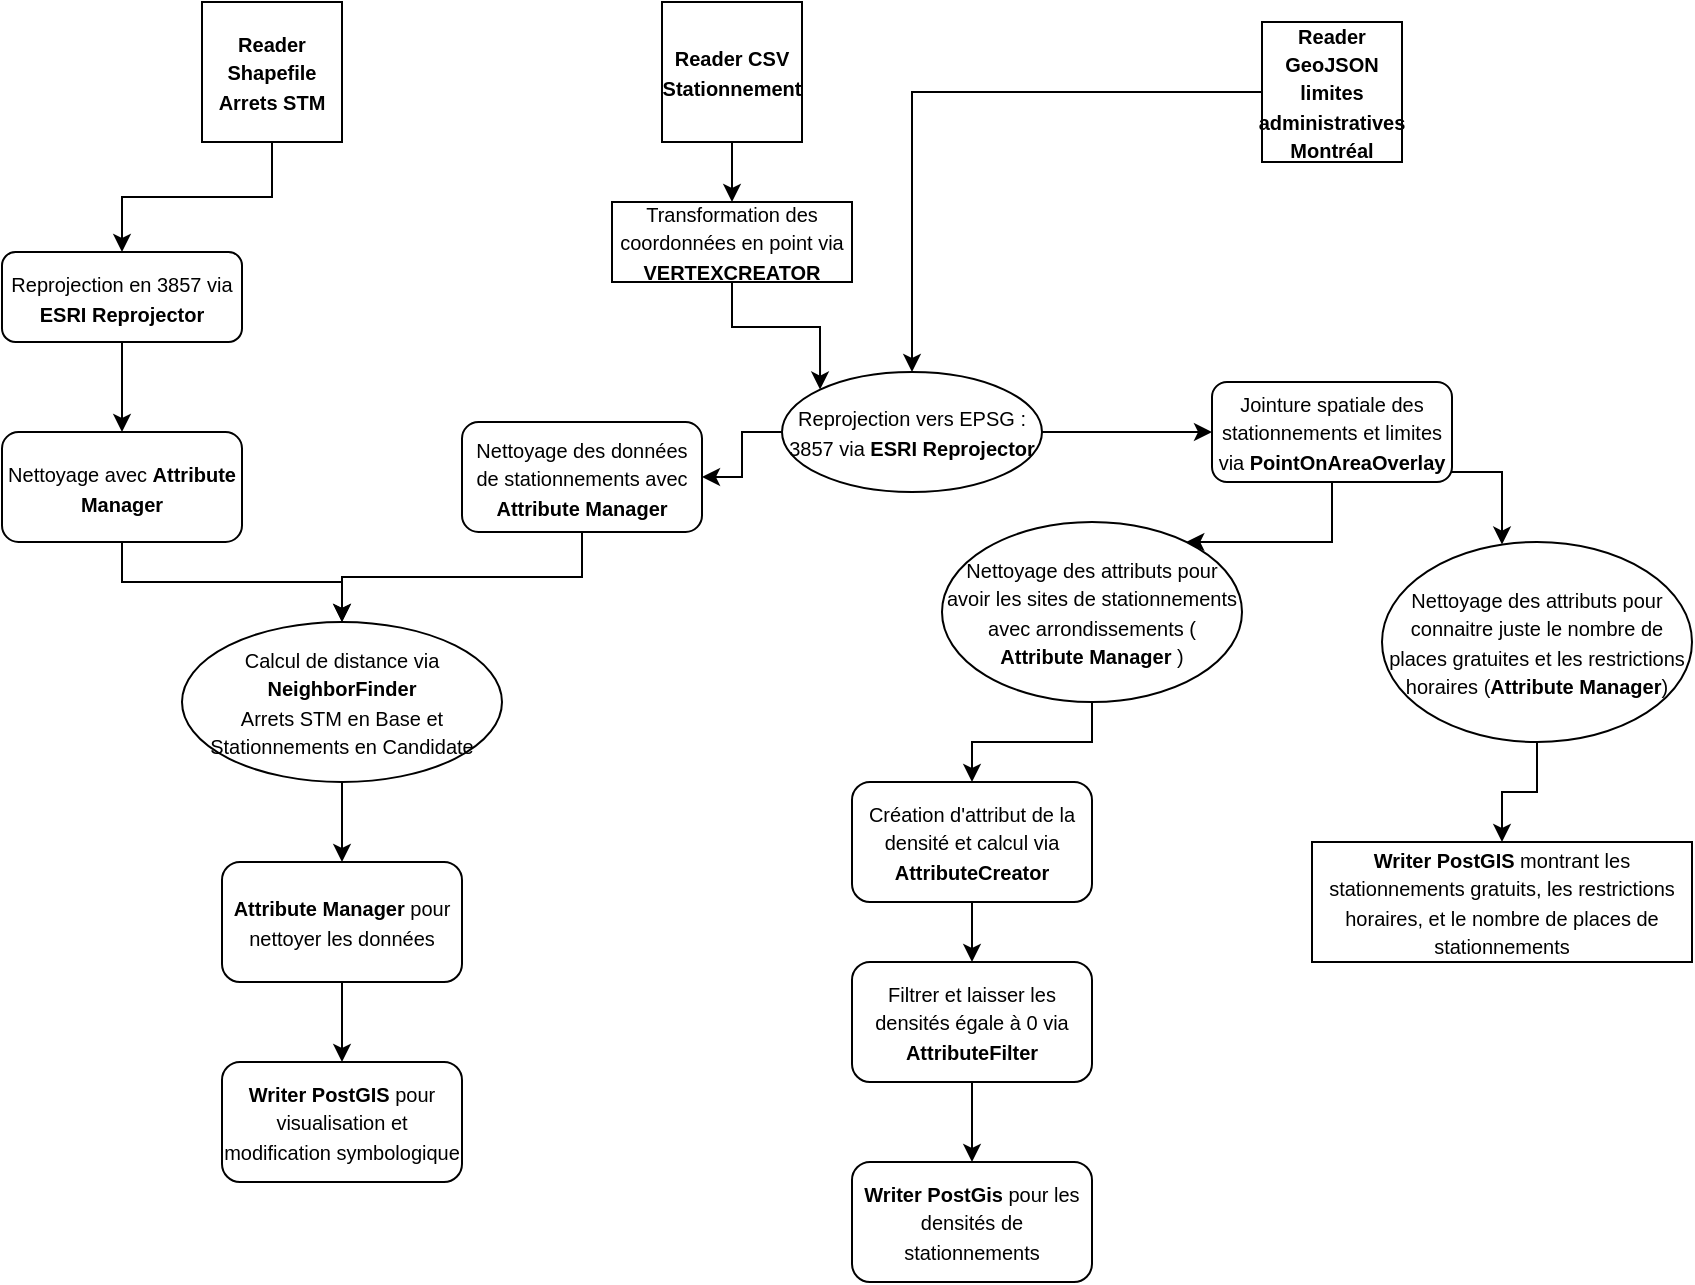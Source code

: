 <mxfile version="26.1.0">
  <diagram name="Page-1" id="WL6nOhDG4z1uNAzlub7u">
    <mxGraphModel dx="986" dy="541" grid="1" gridSize="10" guides="1" tooltips="1" connect="1" arrows="1" fold="1" page="1" pageScale="1" pageWidth="850" pageHeight="1100" math="0" shadow="0">
      <root>
        <mxCell id="0" />
        <mxCell id="1" parent="0" />
        <mxCell id="ilFfyxpu3PWhFrHgzOiB-9" value="" style="edgeStyle=orthogonalEdgeStyle;rounded=0;orthogonalLoop=1;jettySize=auto;html=1;" parent="1" source="ilFfyxpu3PWhFrHgzOiB-1" target="ilFfyxpu3PWhFrHgzOiB-8" edge="1">
          <mxGeometry relative="1" as="geometry" />
        </mxCell>
        <mxCell id="ilFfyxpu3PWhFrHgzOiB-1" value="&lt;b&gt;&lt;font style=&quot;font-size: 10px;&quot;&gt;Reader CSV Stationnement&lt;/font&gt;&lt;/b&gt;" style="whiteSpace=wrap;html=1;aspect=fixed;" parent="1" vertex="1">
          <mxGeometry x="330" y="30" width="70" height="70" as="geometry" />
        </mxCell>
        <mxCell id="ilFfyxpu3PWhFrHgzOiB-11" value="" style="edgeStyle=orthogonalEdgeStyle;rounded=0;orthogonalLoop=1;jettySize=auto;html=1;" parent="1" source="ilFfyxpu3PWhFrHgzOiB-2" target="ilFfyxpu3PWhFrHgzOiB-4" edge="1">
          <mxGeometry relative="1" as="geometry" />
        </mxCell>
        <mxCell id="ilFfyxpu3PWhFrHgzOiB-2" value="&lt;b&gt;&lt;font style=&quot;font-size: 10px;&quot;&gt;Reader GeoJSON limites administratives Montréal&lt;/font&gt;&lt;/b&gt;" style="whiteSpace=wrap;html=1;aspect=fixed;" parent="1" vertex="1">
          <mxGeometry x="630" y="40" width="70" height="70" as="geometry" />
        </mxCell>
        <mxCell id="ilFfyxpu3PWhFrHgzOiB-3" style="edgeStyle=orthogonalEdgeStyle;rounded=0;orthogonalLoop=1;jettySize=auto;html=1;exitX=0.5;exitY=1;exitDx=0;exitDy=0;" parent="1" source="ilFfyxpu3PWhFrHgzOiB-1" target="ilFfyxpu3PWhFrHgzOiB-1" edge="1">
          <mxGeometry relative="1" as="geometry" />
        </mxCell>
        <mxCell id="osBCSfrFB3hvQAAodffK-1" value="" style="edgeStyle=orthogonalEdgeStyle;rounded=0;orthogonalLoop=1;jettySize=auto;html=1;" parent="1" source="ilFfyxpu3PWhFrHgzOiB-4" target="ilFfyxpu3PWhFrHgzOiB-13" edge="1">
          <mxGeometry relative="1" as="geometry" />
        </mxCell>
        <mxCell id="osBCSfrFB3hvQAAodffK-13" value="" style="edgeStyle=orthogonalEdgeStyle;rounded=0;orthogonalLoop=1;jettySize=auto;html=1;" parent="1" source="ilFfyxpu3PWhFrHgzOiB-4" target="osBCSfrFB3hvQAAodffK-12" edge="1">
          <mxGeometry relative="1" as="geometry" />
        </mxCell>
        <mxCell id="ilFfyxpu3PWhFrHgzOiB-4" value="&lt;font style=&quot;font-size: 10px;&quot;&gt;Reprojection vers EPSG : 3857 via &lt;b&gt;ESRI Reprojector&lt;/b&gt;&lt;/font&gt;" style="ellipse;whiteSpace=wrap;html=1;" parent="1" vertex="1">
          <mxGeometry x="390" y="215" width="130" height="60" as="geometry" />
        </mxCell>
        <mxCell id="ilFfyxpu3PWhFrHgzOiB-10" value="" style="edgeStyle=orthogonalEdgeStyle;rounded=0;orthogonalLoop=1;jettySize=auto;html=1;entryX=0;entryY=0;entryDx=0;entryDy=0;" parent="1" source="ilFfyxpu3PWhFrHgzOiB-8" target="ilFfyxpu3PWhFrHgzOiB-4" edge="1">
          <mxGeometry relative="1" as="geometry" />
        </mxCell>
        <mxCell id="ilFfyxpu3PWhFrHgzOiB-8" value="&lt;font style=&quot;font-size: 10px;&quot;&gt;Transformation des coordonnées en point via &lt;b&gt;VERTEXCREATOR&lt;/b&gt;&lt;/font&gt;" style="rounded=0;whiteSpace=wrap;html=1;" parent="1" vertex="1">
          <mxGeometry x="305" y="130" width="120" height="40" as="geometry" />
        </mxCell>
        <mxCell id="ilFfyxpu3PWhFrHgzOiB-18" value="" style="edgeStyle=orthogonalEdgeStyle;rounded=0;orthogonalLoop=1;jettySize=auto;html=1;" parent="1" source="ilFfyxpu3PWhFrHgzOiB-13" target="ilFfyxpu3PWhFrHgzOiB-15" edge="1">
          <mxGeometry relative="1" as="geometry">
            <Array as="points">
              <mxPoint x="750" y="265" />
            </Array>
          </mxGeometry>
        </mxCell>
        <mxCell id="osBCSfrFB3hvQAAodffK-5" value="" style="edgeStyle=orthogonalEdgeStyle;rounded=0;orthogonalLoop=1;jettySize=auto;html=1;" parent="1" source="ilFfyxpu3PWhFrHgzOiB-13" target="ilFfyxpu3PWhFrHgzOiB-19" edge="1">
          <mxGeometry relative="1" as="geometry">
            <Array as="points">
              <mxPoint x="665" y="300" />
            </Array>
          </mxGeometry>
        </mxCell>
        <mxCell id="ilFfyxpu3PWhFrHgzOiB-13" value="&lt;font style=&quot;font-size: 10px;&quot;&gt;Jointure spatiale des stationnements et limites via &lt;b&gt;PointOnAreaOverlay&lt;/b&gt;&lt;/font&gt;" style="rounded=1;whiteSpace=wrap;html=1;" parent="1" vertex="1">
          <mxGeometry x="605" y="220" width="120" height="50" as="geometry" />
        </mxCell>
        <mxCell id="ilFfyxpu3PWhFrHgzOiB-23" value="" style="edgeStyle=orthogonalEdgeStyle;rounded=0;orthogonalLoop=1;jettySize=auto;html=1;" parent="1" source="ilFfyxpu3PWhFrHgzOiB-15" target="ilFfyxpu3PWhFrHgzOiB-22" edge="1">
          <mxGeometry relative="1" as="geometry" />
        </mxCell>
        <mxCell id="ilFfyxpu3PWhFrHgzOiB-15" value="&lt;font style=&quot;font-size: 10px;&quot;&gt;Nettoyage des attributs pour connaitre juste le nombre de places gratuites et les restrictions horaires (&lt;b&gt;Attribute Manager&lt;/b&gt;)&lt;/font&gt;" style="ellipse;whiteSpace=wrap;html=1;" parent="1" vertex="1">
          <mxGeometry x="690" y="300" width="155" height="100" as="geometry" />
        </mxCell>
        <mxCell id="xjBDdDFHArEvRnXjWHRY-2" value="" style="edgeStyle=orthogonalEdgeStyle;rounded=0;orthogonalLoop=1;jettySize=auto;html=1;" edge="1" parent="1" source="ilFfyxpu3PWhFrHgzOiB-19" target="xjBDdDFHArEvRnXjWHRY-1">
          <mxGeometry relative="1" as="geometry" />
        </mxCell>
        <mxCell id="ilFfyxpu3PWhFrHgzOiB-19" value="&lt;font style=&quot;font-size: 10px;&quot;&gt;Nettoyage des attributs pour avoir les sites de stationnements avec arrondissements ( &lt;b&gt;Attribute Manager&lt;/b&gt; )&lt;/font&gt;" style="ellipse;whiteSpace=wrap;html=1;rotation=0;" parent="1" vertex="1">
          <mxGeometry x="470" y="290" width="150" height="90" as="geometry" />
        </mxCell>
        <mxCell id="ilFfyxpu3PWhFrHgzOiB-22" value="&lt;font style=&quot;font-size: 10px;&quot;&gt;&lt;b&gt;Writer PostGIS&lt;/b&gt; montrant les stationnements gratuits, les restrictions horaires, et le nombre de places de stationnements&lt;/font&gt;" style="rounded=0;whiteSpace=wrap;html=1;" parent="1" vertex="1">
          <mxGeometry x="655" y="450" width="190" height="60" as="geometry" />
        </mxCell>
        <mxCell id="osBCSfrFB3hvQAAodffK-9" value="" style="edgeStyle=orthogonalEdgeStyle;rounded=0;orthogonalLoop=1;jettySize=auto;html=1;" parent="1" source="osBCSfrFB3hvQAAodffK-6" target="osBCSfrFB3hvQAAodffK-8" edge="1">
          <mxGeometry relative="1" as="geometry" />
        </mxCell>
        <mxCell id="osBCSfrFB3hvQAAodffK-6" value="&lt;b&gt;&lt;font style=&quot;font-size: 10px;&quot;&gt;Reader Shapefile Arrets STM&lt;/font&gt;&lt;/b&gt;" style="whiteSpace=wrap;html=1;aspect=fixed;" parent="1" vertex="1">
          <mxGeometry x="100" y="30" width="70" height="70" as="geometry" />
        </mxCell>
        <mxCell id="osBCSfrFB3hvQAAodffK-11" value="" style="edgeStyle=orthogonalEdgeStyle;rounded=0;orthogonalLoop=1;jettySize=auto;html=1;" parent="1" source="osBCSfrFB3hvQAAodffK-8" target="osBCSfrFB3hvQAAodffK-10" edge="1">
          <mxGeometry relative="1" as="geometry" />
        </mxCell>
        <mxCell id="osBCSfrFB3hvQAAodffK-8" value="&lt;font style=&quot;font-size: 10px;&quot;&gt;Reprojection en 3857 via &lt;b&gt;ESRI Reprojector&lt;/b&gt;&lt;/font&gt;" style="rounded=1;whiteSpace=wrap;html=1;" parent="1" vertex="1">
          <mxGeometry y="155" width="120" height="45" as="geometry" />
        </mxCell>
        <mxCell id="osBCSfrFB3hvQAAodffK-18" value="" style="edgeStyle=orthogonalEdgeStyle;rounded=0;orthogonalLoop=1;jettySize=auto;html=1;" parent="1" source="osBCSfrFB3hvQAAodffK-10" target="osBCSfrFB3hvQAAodffK-15" edge="1">
          <mxGeometry relative="1" as="geometry" />
        </mxCell>
        <mxCell id="osBCSfrFB3hvQAAodffK-10" value="&lt;font style=&quot;font-size: 10px;&quot;&gt;Nettoyage avec &lt;b&gt;Attribute Manager&lt;/b&gt;&lt;/font&gt;" style="rounded=1;whiteSpace=wrap;html=1;" parent="1" vertex="1">
          <mxGeometry y="245" width="120" height="55" as="geometry" />
        </mxCell>
        <mxCell id="osBCSfrFB3hvQAAodffK-19" value="" style="edgeStyle=orthogonalEdgeStyle;rounded=0;orthogonalLoop=1;jettySize=auto;html=1;" parent="1" source="osBCSfrFB3hvQAAodffK-12" target="osBCSfrFB3hvQAAodffK-15" edge="1">
          <mxGeometry relative="1" as="geometry" />
        </mxCell>
        <mxCell id="osBCSfrFB3hvQAAodffK-12" value="&lt;font style=&quot;font-size: 10px;&quot;&gt;Nettoyage des données de stationnements avec &lt;b&gt;Attribute Manager&lt;/b&gt;&lt;/font&gt;" style="rounded=1;whiteSpace=wrap;html=1;" parent="1" vertex="1">
          <mxGeometry x="230" y="240" width="120" height="55" as="geometry" />
        </mxCell>
        <mxCell id="osBCSfrFB3hvQAAodffK-21" value="" style="edgeStyle=orthogonalEdgeStyle;rounded=0;orthogonalLoop=1;jettySize=auto;html=1;" parent="1" source="osBCSfrFB3hvQAAodffK-15" target="osBCSfrFB3hvQAAodffK-20" edge="1">
          <mxGeometry relative="1" as="geometry" />
        </mxCell>
        <mxCell id="osBCSfrFB3hvQAAodffK-15" value="&lt;div&gt;&lt;font style=&quot;font-size: 10px;&quot;&gt;Calcul de distance via &lt;b&gt;NeighborFinder&lt;/b&gt;&lt;/font&gt;&lt;/div&gt;&lt;div&gt;&lt;font style=&quot;font-size: 10px;&quot;&gt;Arrets STM en Base et Stationnements en Candidate&lt;/font&gt;&lt;/div&gt;" style="ellipse;whiteSpace=wrap;html=1;" parent="1" vertex="1">
          <mxGeometry x="90" y="340" width="160" height="80" as="geometry" />
        </mxCell>
        <mxCell id="osBCSfrFB3hvQAAodffK-23" value="" style="edgeStyle=orthogonalEdgeStyle;rounded=0;orthogonalLoop=1;jettySize=auto;html=1;" parent="1" source="osBCSfrFB3hvQAAodffK-20" target="osBCSfrFB3hvQAAodffK-22" edge="1">
          <mxGeometry relative="1" as="geometry" />
        </mxCell>
        <mxCell id="osBCSfrFB3hvQAAodffK-20" value="&lt;font style=&quot;font-size: 10px;&quot;&gt;&lt;b&gt;&lt;font&gt;Attribute Manager&lt;/font&gt;&lt;/b&gt; pour nettoyer les données&lt;/font&gt;" style="rounded=1;whiteSpace=wrap;html=1;" parent="1" vertex="1">
          <mxGeometry x="110" y="460" width="120" height="60" as="geometry" />
        </mxCell>
        <mxCell id="osBCSfrFB3hvQAAodffK-22" value="&lt;font style=&quot;font-size: 10px;&quot;&gt;&lt;b&gt;Writer PostGIS&lt;/b&gt; pour visualisation et modification symbologique&lt;/font&gt;" style="whiteSpace=wrap;html=1;rounded=1;" parent="1" vertex="1">
          <mxGeometry x="110" y="560" width="120" height="60" as="geometry" />
        </mxCell>
        <mxCell id="xjBDdDFHArEvRnXjWHRY-4" value="" style="edgeStyle=orthogonalEdgeStyle;rounded=0;orthogonalLoop=1;jettySize=auto;html=1;" edge="1" parent="1" source="xjBDdDFHArEvRnXjWHRY-1" target="xjBDdDFHArEvRnXjWHRY-3">
          <mxGeometry relative="1" as="geometry" />
        </mxCell>
        <mxCell id="xjBDdDFHArEvRnXjWHRY-1" value="&lt;font style=&quot;font-size: 10px;&quot;&gt;Création d&#39;attribut de la densité et calcul via &lt;b&gt;AttributeCreator&lt;/b&gt;&lt;/font&gt;" style="rounded=1;whiteSpace=wrap;html=1;" vertex="1" parent="1">
          <mxGeometry x="425" y="420" width="120" height="60" as="geometry" />
        </mxCell>
        <mxCell id="xjBDdDFHArEvRnXjWHRY-6" value="" style="edgeStyle=orthogonalEdgeStyle;rounded=0;orthogonalLoop=1;jettySize=auto;html=1;" edge="1" parent="1" source="xjBDdDFHArEvRnXjWHRY-3" target="xjBDdDFHArEvRnXjWHRY-5">
          <mxGeometry relative="1" as="geometry" />
        </mxCell>
        <mxCell id="xjBDdDFHArEvRnXjWHRY-3" value="&lt;font style=&quot;font-size: 10px;&quot;&gt;Filtrer et laisser les densités égale à 0 via &lt;b&gt;AttributeFilter&lt;/b&gt;&lt;/font&gt;" style="whiteSpace=wrap;html=1;rounded=1;" vertex="1" parent="1">
          <mxGeometry x="425" y="510" width="120" height="60" as="geometry" />
        </mxCell>
        <mxCell id="xjBDdDFHArEvRnXjWHRY-5" value="&lt;font style=&quot;font-size: 10px;&quot;&gt;&lt;b&gt;Writer PostGis&lt;/b&gt; pour les densités de stationnements&lt;/font&gt;" style="whiteSpace=wrap;html=1;rounded=1;" vertex="1" parent="1">
          <mxGeometry x="425" y="610" width="120" height="60" as="geometry" />
        </mxCell>
      </root>
    </mxGraphModel>
  </diagram>
</mxfile>
